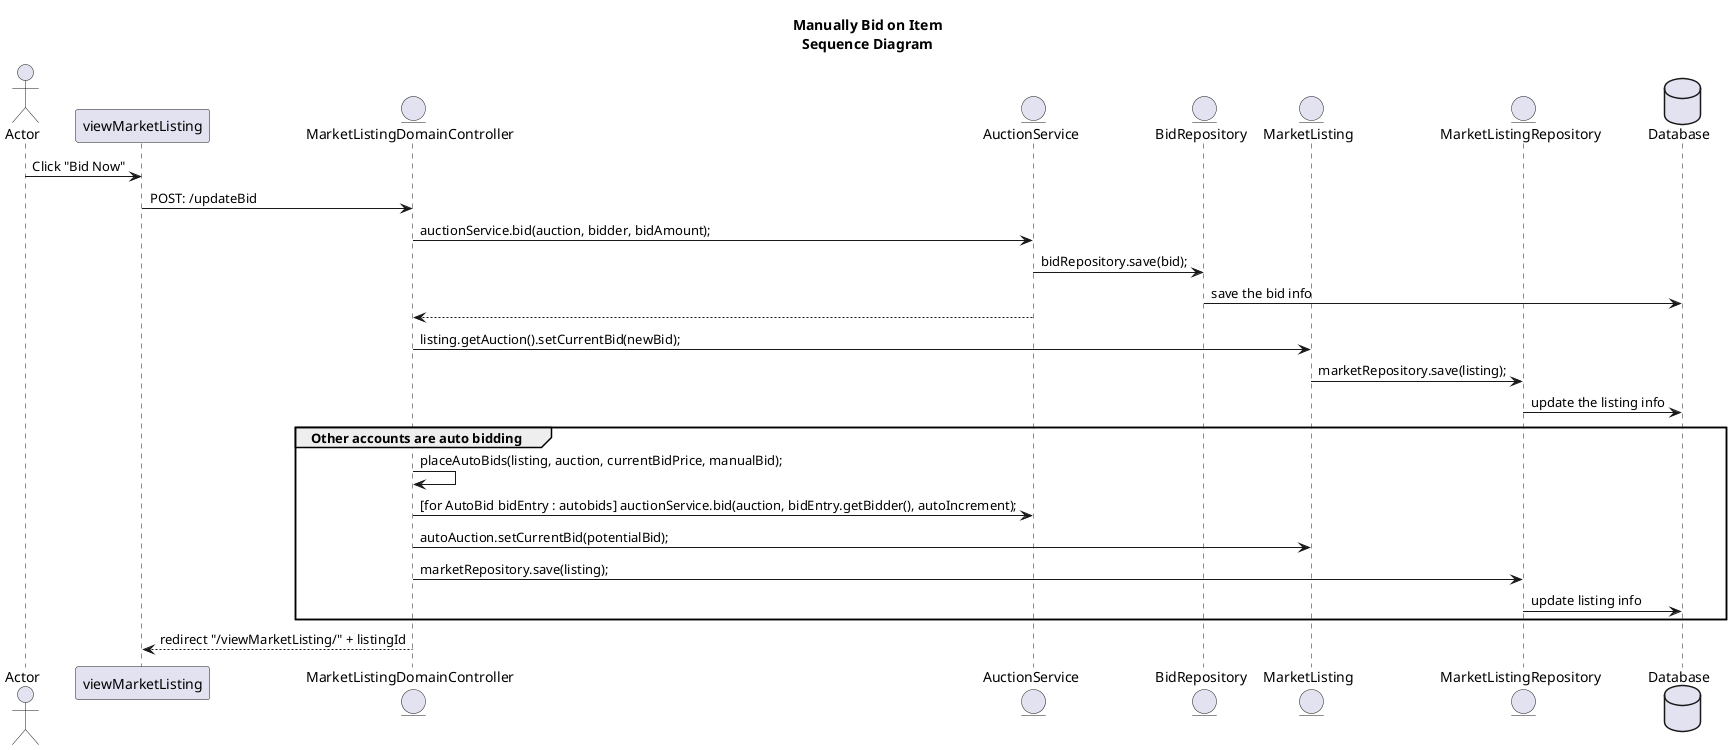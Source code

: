 @startuml

title          Manually Bid on Item\nSequence Diagram

actor          Actor                            as actor
participant    viewMarketListing                as viewMarketListing
entity         MarketListingDomainController    as marketListDomainController
entity         AuctionService                   as auctionService
entity         BidRepository                    as bidRepository
entity         MarketListing                    as marketListing
entity         MarketListingRepository          as marketListingRepository
database       Database                         as database

actor                        ->     viewMarketListing             : Click "Bid Now"
viewMarketListing            ->     marketListDomainController    : POST: /updateBid
marketListDomainController   ->     auctionService                : auctionService.bid(auction, bidder, bidAmount);
auctionService               ->     bidRepository                 : bidRepository.save(bid);
bidRepository                ->     database                      : save the bid info
auctionService               -->    marketListDomainController    :
marketListDomainController   ->     marketListing                 : listing.getAuction().setCurrentBid(newBid);
marketListing                ->     marketListingRepository       : marketRepository.save(listing);
marketListingRepository      ->     database                      : update the listing info
group Other accounts are auto bidding
  marketListDomainController   ->     marketListDomainController    : placeAutoBids(listing, auction, currentBidPrice, manualBid);
  marketListDomainController   ->     auctionService                : [for AutoBid bidEntry : autobids] auctionService.bid(auction, bidEntry.getBidder(), autoIncrement);
  marketListDomainController   ->     marketListing                 : autoAuction.setCurrentBid(potentialBid);
  marketListDomainController   ->     marketListingRepository       : marketRepository.save(listing);
  marketListingRepository      ->     database                      : update listing info
end
marketListDomainController   -->    viewMarketListing             : redirect "/viewMarketListing/" + listingId

@enduml